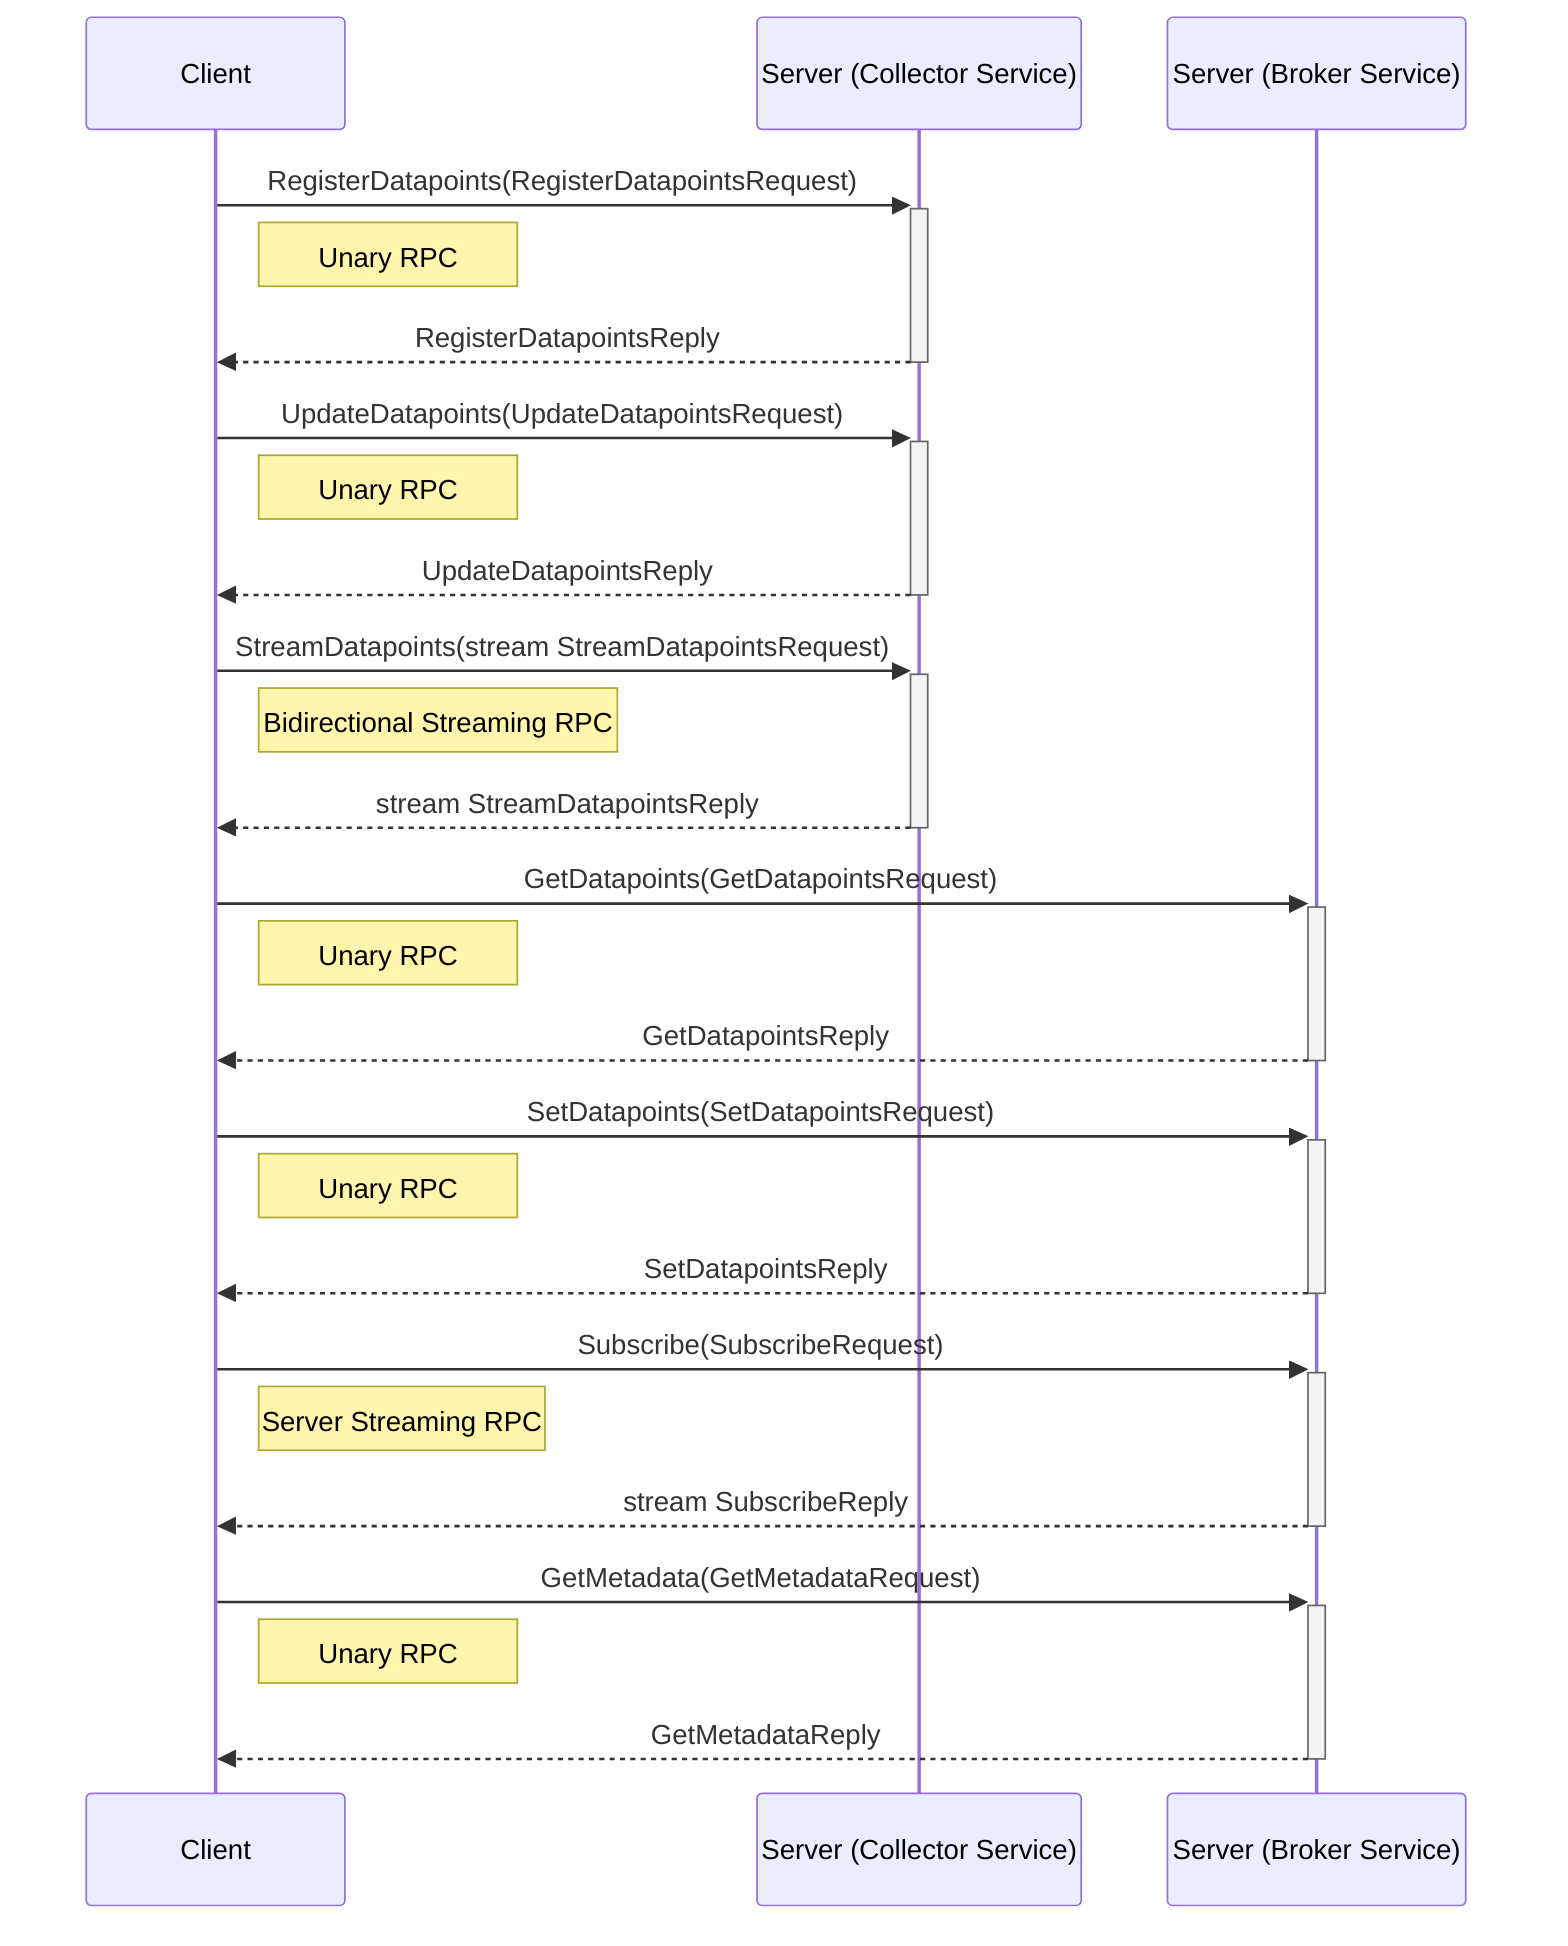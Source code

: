 sequenceDiagram
    participant Client
    participant Server (Collector Service)
    participant Server (Broker Service)

    %% Collector Service Interactions - Defined in collector.proto %%
    Client->>+Server (Collector Service): RegisterDatapoints(RegisterDatapointsRequest)
    Note right of Client: Unary RPC
    Server (Collector Service)-->>-Client: RegisterDatapointsReply

    Client->>+Server (Collector Service): UpdateDatapoints(UpdateDatapointsRequest)
    Note right of Client: Unary RPC
    Server (Collector Service)-->>-Client: UpdateDatapointsReply

    Client->>+Server (Collector Service): StreamDatapoints(stream StreamDatapointsRequest)
    Note right of Client: Bidirectional Streaming RPC
    Server (Collector Service)-->>-Client: stream StreamDatapointsReply

    %% Broker Service Interactions - Defined in broker.proto %%
    Client->>+Server (Broker Service): GetDatapoints(GetDatapointsRequest)
    Note right of Client: Unary RPC
    Server (Broker Service)-->>-Client: GetDatapointsReply

    Client->>+Server (Broker Service): SetDatapoints(SetDatapointsRequest)
    Note right of Client: Unary RPC
    Server (Broker Service)-->>-Client: SetDatapointsReply

    Client->>+Server (Broker Service): Subscribe(SubscribeRequest)
    Note right of Client: Server Streaming RPC
    Server (Broker Service)-->>-Client: stream SubscribeReply

    Client->>+Server (Broker Service): GetMetadata(GetMetadataRequest)
    Note right of Client: Unary RPC
    Server (Broker Service)-->>-Client: GetMetadataReply